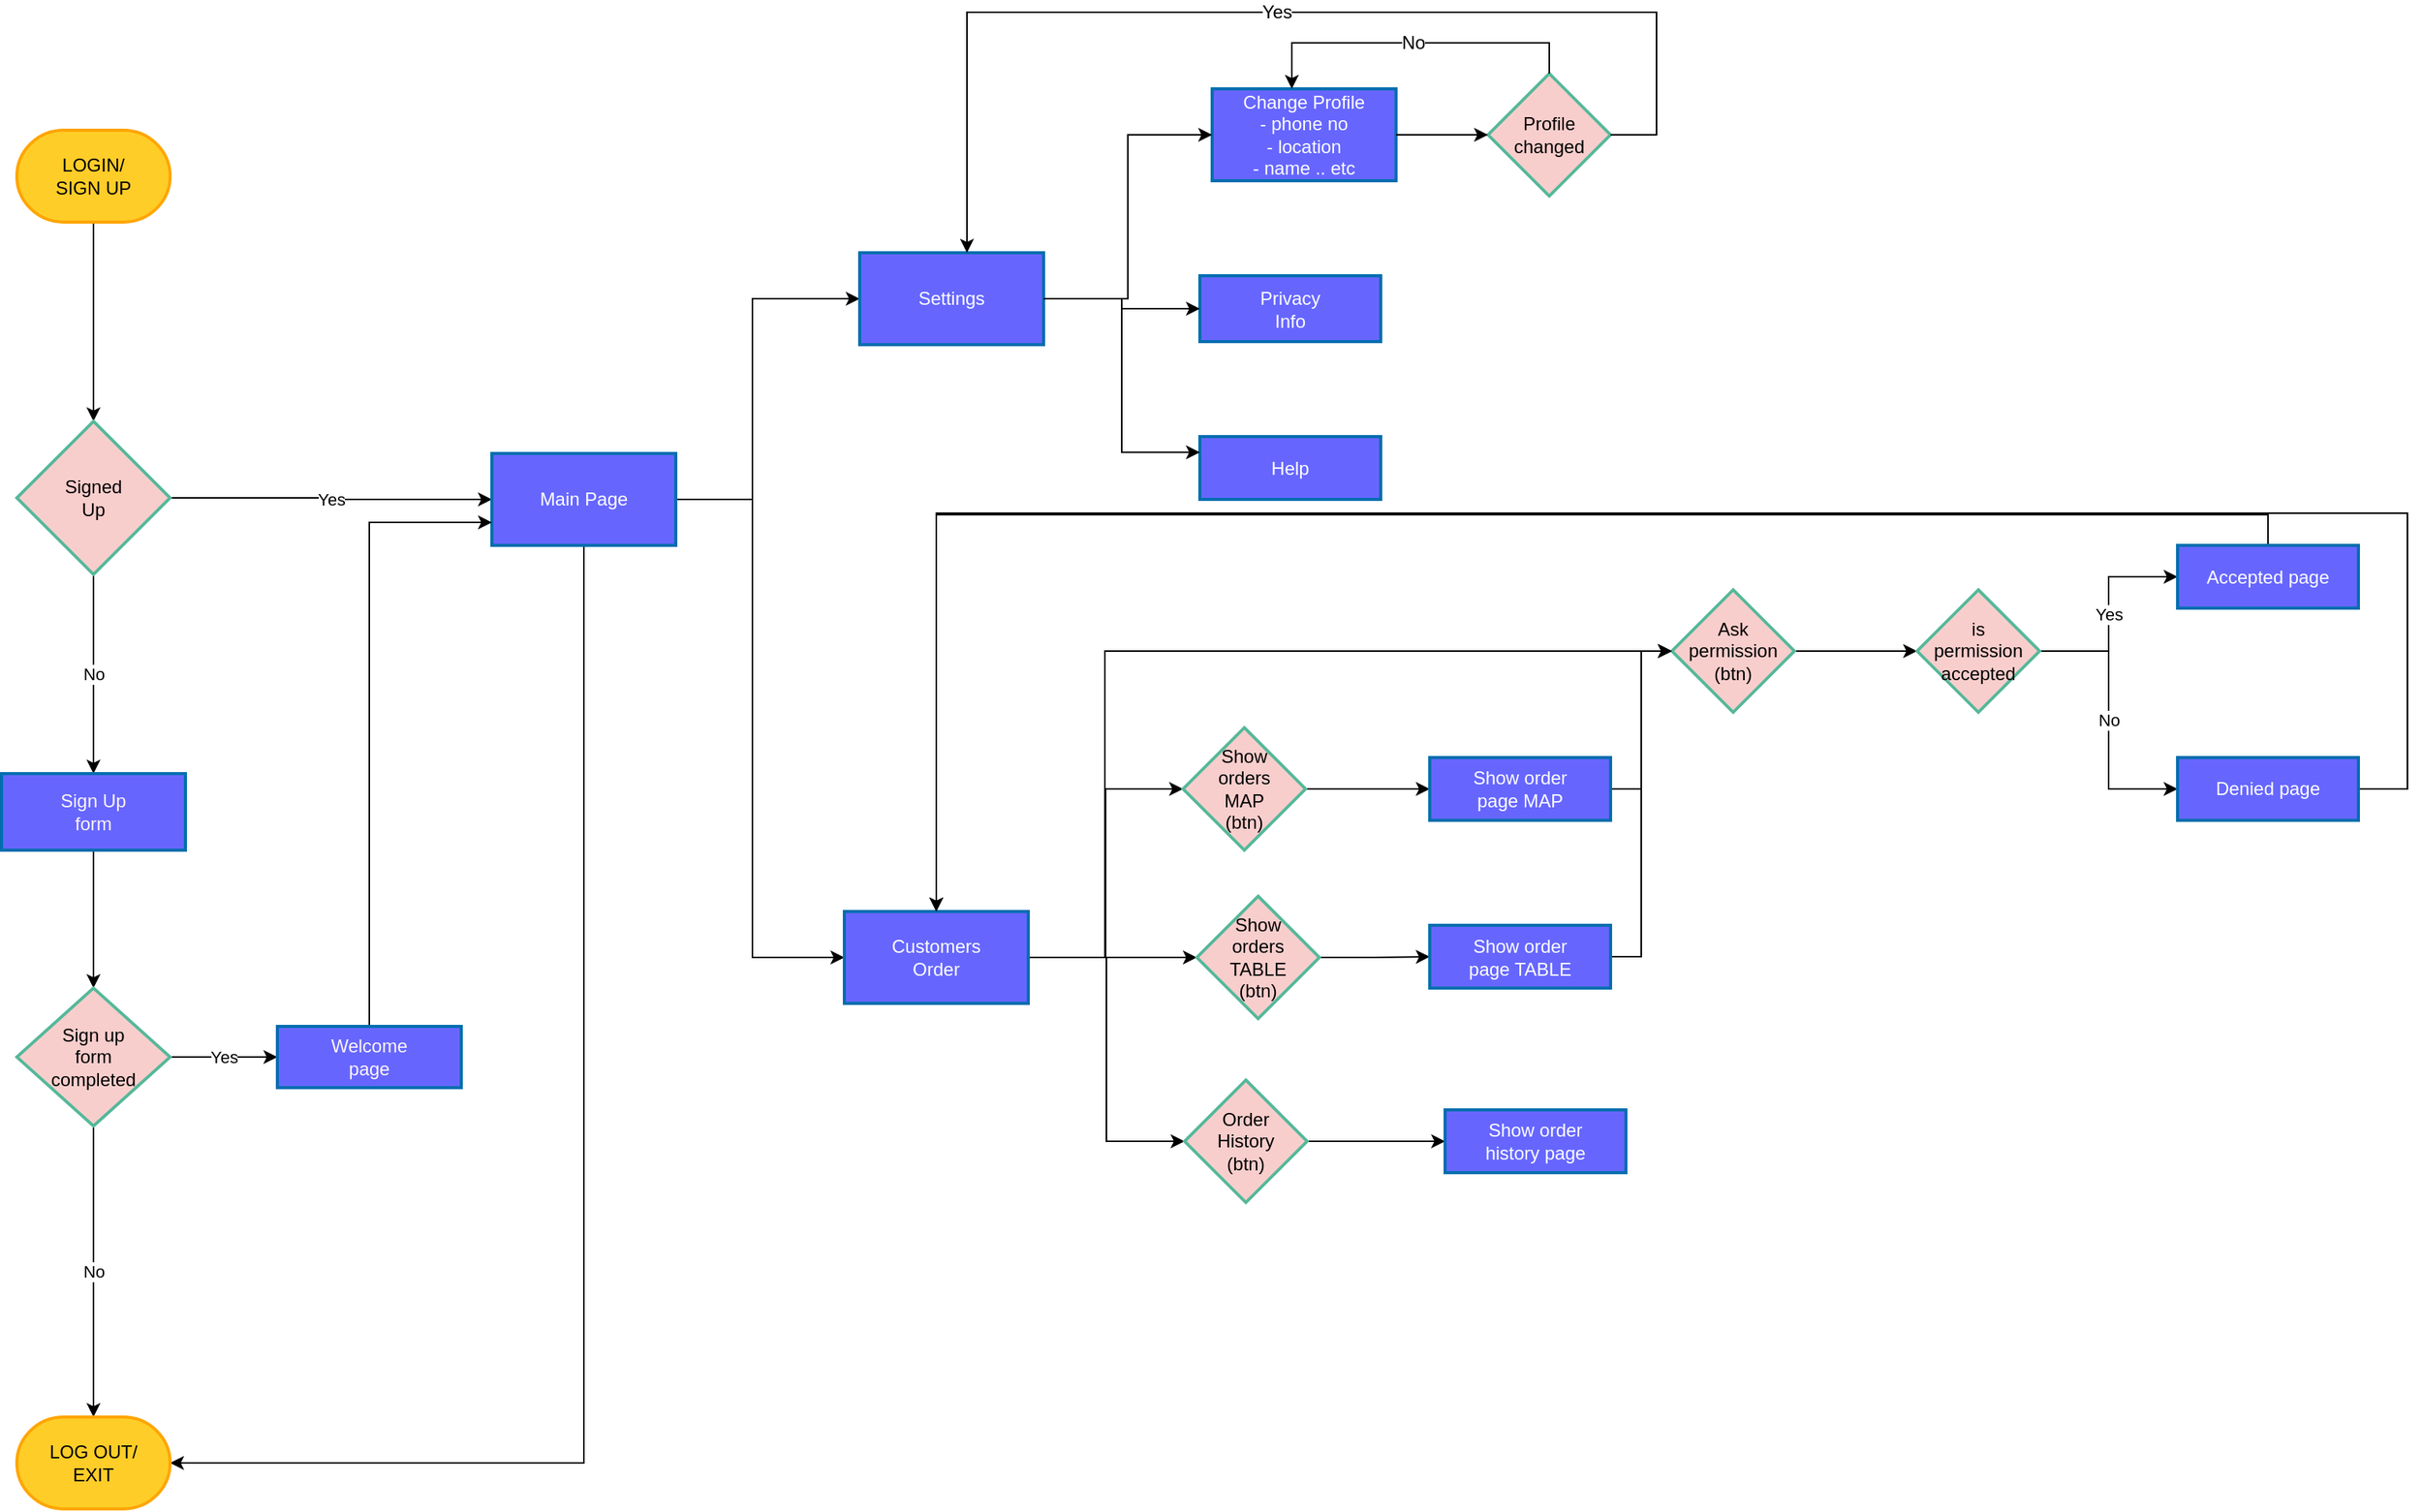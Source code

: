 <mxfile version="16.1.2" type="device"><diagram id="h_isHkhieOvEbWGh_HjZ" name="Page-1"><mxGraphModel dx="868" dy="1592" grid="1" gridSize="10" guides="1" tooltips="1" connect="1" arrows="1" fold="1" page="1" pageScale="1" pageWidth="850" pageHeight="1100" math="0" shadow="0"><root><mxCell id="0"/><mxCell id="1" parent="0"/><mxCell id="zOA8c7KyDi4-D-5k5PBm-6" style="edgeStyle=orthogonalEdgeStyle;rounded=0;orthogonalLoop=1;jettySize=auto;html=1;exitX=0.5;exitY=1;exitDx=0;exitDy=0;exitPerimeter=0;" parent="1" source="zOA8c7KyDi4-D-5k5PBm-1" target="zOA8c7KyDi4-D-5k5PBm-2" edge="1"><mxGeometry relative="1" as="geometry"/></mxCell><mxCell id="zOA8c7KyDi4-D-5k5PBm-1" value="LOGIN/&lt;br&gt;SIGN UP" style="strokeWidth=2;html=1;shape=mxgraph.flowchart.terminator;whiteSpace=wrap;fillColor=#FFCD28;strokeColor=#FFA500;" parent="1" vertex="1"><mxGeometry x="250" y="50" width="100" height="60" as="geometry"/></mxCell><mxCell id="zOA8c7KyDi4-D-5k5PBm-8" value="No" style="edgeStyle=orthogonalEdgeStyle;rounded=0;orthogonalLoop=1;jettySize=auto;html=1;" parent="1" source="zOA8c7KyDi4-D-5k5PBm-2" target="zOA8c7KyDi4-D-5k5PBm-7" edge="1"><mxGeometry relative="1" as="geometry"/></mxCell><mxCell id="zOA8c7KyDi4-D-5k5PBm-14" value="Yes" style="edgeStyle=orthogonalEdgeStyle;rounded=0;orthogonalLoop=1;jettySize=auto;html=1;exitX=1;exitY=0.5;exitDx=0;exitDy=0;exitPerimeter=0;entryX=0;entryY=0.5;entryDx=0;entryDy=0;fontColor=#000000;" parent="1" source="zOA8c7KyDi4-D-5k5PBm-2" target="zOA8c7KyDi4-D-5k5PBm-3" edge="1"><mxGeometry relative="1" as="geometry"/></mxCell><mxCell id="zOA8c7KyDi4-D-5k5PBm-2" value="Signed&lt;br&gt;Up" style="strokeWidth=2;html=1;shape=mxgraph.flowchart.decision;whiteSpace=wrap;fillColor=#F8CECC;strokeColor=#55B89A;fontColor=#000000;" parent="1" vertex="1"><mxGeometry x="250" y="240" width="100" height="100" as="geometry"/></mxCell><mxCell id="zOA8c7KyDi4-D-5k5PBm-20" style="edgeStyle=orthogonalEdgeStyle;rounded=0;orthogonalLoop=1;jettySize=auto;html=1;exitX=0.5;exitY=1;exitDx=0;exitDy=0;entryX=1;entryY=0.5;entryDx=0;entryDy=0;entryPerimeter=0;fontColor=#FFFFFF;" parent="1" source="zOA8c7KyDi4-D-5k5PBm-3" target="zOA8c7KyDi4-D-5k5PBm-12" edge="1"><mxGeometry relative="1" as="geometry"/></mxCell><mxCell id="zOA8c7KyDi4-D-5k5PBm-23" value="" style="edgeStyle=orthogonalEdgeStyle;rounded=0;orthogonalLoop=1;jettySize=auto;html=1;fontColor=#FFFFFF;entryX=0;entryY=0.5;entryDx=0;entryDy=0;" parent="1" source="zOA8c7KyDi4-D-5k5PBm-3" target="zOA8c7KyDi4-D-5k5PBm-28" edge="1"><mxGeometry relative="1" as="geometry"><mxPoint x="760" y="160" as="targetPoint"/><Array as="points"><mxPoint x="730" y="291"/><mxPoint x="730" y="160"/><mxPoint x="780" y="160"/></Array></mxGeometry></mxCell><mxCell id="3rfNMw4Ua5pcnhO9YTjQ-29" style="edgeStyle=orthogonalEdgeStyle;rounded=0;orthogonalLoop=1;jettySize=auto;html=1;exitX=1;exitY=0.5;exitDx=0;exitDy=0;entryX=0;entryY=0.5;entryDx=0;entryDy=0;" edge="1" parent="1" source="zOA8c7KyDi4-D-5k5PBm-3" target="zOA8c7KyDi4-D-5k5PBm-39"><mxGeometry relative="1" as="geometry"><Array as="points"><mxPoint x="730" y="291"/><mxPoint x="730" y="590"/></Array></mxGeometry></mxCell><mxCell id="zOA8c7KyDi4-D-5k5PBm-3" value="&lt;font color=&quot;#ffffff&quot;&gt;Main Page&lt;/font&gt;" style="whiteSpace=wrap;html=1;fillColor=#6666FF;strokeColor=#006EAF;strokeWidth=2;" parent="1" vertex="1"><mxGeometry x="560" y="261" width="120" height="60" as="geometry"/></mxCell><mxCell id="zOA8c7KyDi4-D-5k5PBm-11" value="" style="edgeStyle=orthogonalEdgeStyle;rounded=0;orthogonalLoop=1;jettySize=auto;html=1;fontColor=#FFF5F6;" parent="1" source="zOA8c7KyDi4-D-5k5PBm-7" target="zOA8c7KyDi4-D-5k5PBm-10" edge="1"><mxGeometry relative="1" as="geometry"/></mxCell><mxCell id="zOA8c7KyDi4-D-5k5PBm-7" value="&lt;font color=&quot;#fff5f6&quot;&gt;Sign Up&lt;br&gt;form&lt;/font&gt;" style="whiteSpace=wrap;html=1;fillColor=#6666FF;strokeColor=#006EAF;strokeWidth=2;fontColor=#FFFFF;" parent="1" vertex="1"><mxGeometry x="240" y="470" width="120" height="50" as="geometry"/></mxCell><mxCell id="zOA8c7KyDi4-D-5k5PBm-13" value="No" style="edgeStyle=orthogonalEdgeStyle;rounded=0;orthogonalLoop=1;jettySize=auto;html=1;exitX=0.5;exitY=1;exitDx=0;exitDy=0;fontColor=#000000;" parent="1" source="zOA8c7KyDi4-D-5k5PBm-10" target="zOA8c7KyDi4-D-5k5PBm-12" edge="1"><mxGeometry relative="1" as="geometry"/></mxCell><mxCell id="zOA8c7KyDi4-D-5k5PBm-18" value="Yes" style="edgeStyle=orthogonalEdgeStyle;rounded=0;orthogonalLoop=1;jettySize=auto;html=1;exitX=1;exitY=0.5;exitDx=0;exitDy=0;fontColor=#000000;" parent="1" source="zOA8c7KyDi4-D-5k5PBm-10" target="zOA8c7KyDi4-D-5k5PBm-17" edge="1"><mxGeometry relative="1" as="geometry"/></mxCell><mxCell id="zOA8c7KyDi4-D-5k5PBm-10" value="Sign up&lt;br&gt;form &lt;br&gt;completed" style="rhombus;whiteSpace=wrap;html=1;fillColor=#F8CECC;strokeColor=#55B89A;fontColor=#000000;strokeWidth=2;" parent="1" vertex="1"><mxGeometry x="250" y="610" width="100" height="90" as="geometry"/></mxCell><mxCell id="zOA8c7KyDi4-D-5k5PBm-12" value="LOG OUT/&lt;br&gt;EXIT" style="strokeWidth=2;html=1;shape=mxgraph.flowchart.terminator;whiteSpace=wrap;fillColor=#FFCD28;strokeColor=#FFA500;" parent="1" vertex="1"><mxGeometry x="250" y="890" width="100" height="60" as="geometry"/></mxCell><mxCell id="zOA8c7KyDi4-D-5k5PBm-19" style="edgeStyle=orthogonalEdgeStyle;rounded=0;orthogonalLoop=1;jettySize=auto;html=1;exitX=0.5;exitY=0;exitDx=0;exitDy=0;entryX=0;entryY=0.75;entryDx=0;entryDy=0;fontColor=#000000;" parent="1" source="zOA8c7KyDi4-D-5k5PBm-17" target="zOA8c7KyDi4-D-5k5PBm-3" edge="1"><mxGeometry relative="1" as="geometry"/></mxCell><mxCell id="zOA8c7KyDi4-D-5k5PBm-17" value="&lt;font color=&quot;#fff5f6&quot;&gt;Welcome&lt;br&gt;page&lt;br&gt;&lt;/font&gt;" style="whiteSpace=wrap;html=1;fillColor=#6666FF;strokeColor=#006EAF;strokeWidth=2;fontColor=#FFFFF;" parent="1" vertex="1"><mxGeometry x="420" y="635" width="120" height="40" as="geometry"/></mxCell><mxCell id="zOA8c7KyDi4-D-5k5PBm-27" value="" style="group" parent="1" vertex="1" connectable="0"><mxGeometry x="800" y="-27" width="520" height="318" as="geometry"/></mxCell><mxCell id="zOA8c7KyDi4-D-5k5PBm-28" value="Settings" style="whiteSpace=wrap;html=1;fillColor=#6666FF;strokeColor=#006EAF;fontColor=#ffffff;strokeWidth=2;" parent="zOA8c7KyDi4-D-5k5PBm-27" vertex="1"><mxGeometry y="157" width="120" height="60" as="geometry"/></mxCell><mxCell id="zOA8c7KyDi4-D-5k5PBm-29" value="Change Profile&lt;br&gt;- phone no&lt;br&gt;- location&lt;br&gt;- name .. etc" style="whiteSpace=wrap;html=1;fillColor=#6666FF;strokeColor=#006EAF;fontColor=#ffffff;strokeWidth=2;" parent="zOA8c7KyDi4-D-5k5PBm-27" vertex="1"><mxGeometry x="230" y="50" width="120" height="60" as="geometry"/></mxCell><mxCell id="zOA8c7KyDi4-D-5k5PBm-30" style="edgeStyle=elbowEdgeStyle;rounded=0;orthogonalLoop=1;jettySize=auto;html=1;exitX=1;exitY=0.5;exitDx=0;exitDy=0;fontFamily=Helvetica;fontSize=12;fontColor=default;strokeColor=default;" parent="zOA8c7KyDi4-D-5k5PBm-27" source="zOA8c7KyDi4-D-5k5PBm-28" target="zOA8c7KyDi4-D-5k5PBm-29" edge="1"><mxGeometry relative="1" as="geometry"/></mxCell><mxCell id="zOA8c7KyDi4-D-5k5PBm-31" value="Profile&lt;br&gt;changed" style="rhombus;whiteSpace=wrap;html=1;fillColor=#f8cecc;strokeColor=#55B89A;fontColor=default;strokeWidth=2;" parent="zOA8c7KyDi4-D-5k5PBm-27" vertex="1"><mxGeometry x="410" y="40" width="80" height="80" as="geometry"/></mxCell><mxCell id="zOA8c7KyDi4-D-5k5PBm-32" value="" style="edgeStyle=orthogonalEdgeStyle;rounded=0;orthogonalLoop=1;jettySize=auto;html=1;fontFamily=Helvetica;fontSize=12;fontColor=default;" parent="zOA8c7KyDi4-D-5k5PBm-27" source="zOA8c7KyDi4-D-5k5PBm-29" target="zOA8c7KyDi4-D-5k5PBm-31" edge="1"><mxGeometry relative="1" as="geometry"/></mxCell><mxCell id="zOA8c7KyDi4-D-5k5PBm-33" value="No" style="edgeStyle=orthogonalEdgeStyle;rounded=0;orthogonalLoop=1;jettySize=auto;html=1;fontFamily=Helvetica;fontSize=12;fontColor=default;" parent="zOA8c7KyDi4-D-5k5PBm-27" source="zOA8c7KyDi4-D-5k5PBm-31" target="zOA8c7KyDi4-D-5k5PBm-29" edge="1"><mxGeometry relative="1" as="geometry"><mxPoint x="320" y="90" as="sourcePoint"/><mxPoint x="420" y="90" as="targetPoint"/><Array as="points"><mxPoint x="450" y="20"/><mxPoint x="282" y="20"/></Array></mxGeometry></mxCell><mxCell id="zOA8c7KyDi4-D-5k5PBm-34" value="Yes" style="edgeStyle=orthogonalEdgeStyle;rounded=0;orthogonalLoop=1;jettySize=auto;html=1;fontFamily=Helvetica;fontSize=12;fontColor=default;" parent="zOA8c7KyDi4-D-5k5PBm-27" source="zOA8c7KyDi4-D-5k5PBm-31" target="zOA8c7KyDi4-D-5k5PBm-28" edge="1"><mxGeometry relative="1" as="geometry"><mxPoint x="460" y="50" as="sourcePoint"/><mxPoint x="260" y="60" as="targetPoint"/><Array as="points"><mxPoint x="520" y="80"/><mxPoint x="520"/><mxPoint x="70"/></Array></mxGeometry></mxCell><mxCell id="zOA8c7KyDi4-D-5k5PBm-35" value="Privacy&lt;br&gt;Info" style="whiteSpace=wrap;html=1;fillColor=#6666FF;strokeColor=#006EAF;fontColor=#ffffff;strokeWidth=2;" parent="zOA8c7KyDi4-D-5k5PBm-27" vertex="1"><mxGeometry x="222" y="172" width="118" height="43" as="geometry"/></mxCell><mxCell id="zOA8c7KyDi4-D-5k5PBm-36" style="edgeStyle=elbowEdgeStyle;rounded=0;orthogonalLoop=1;jettySize=auto;html=1;exitX=1;exitY=0.5;exitDx=0;exitDy=0;entryX=0;entryY=0.5;entryDx=0;entryDy=0;fontFamily=Helvetica;fontSize=12;fontColor=default;strokeColor=default;" parent="zOA8c7KyDi4-D-5k5PBm-27" source="zOA8c7KyDi4-D-5k5PBm-28" target="zOA8c7KyDi4-D-5k5PBm-35" edge="1"><mxGeometry relative="1" as="geometry"/></mxCell><mxCell id="zOA8c7KyDi4-D-5k5PBm-37" value="Help" style="whiteSpace=wrap;html=1;fillColor=#6666FF;strokeColor=#006EAF;fontColor=#ffffff;strokeWidth=2;" parent="zOA8c7KyDi4-D-5k5PBm-27" vertex="1"><mxGeometry x="222" y="277" width="118" height="41" as="geometry"/></mxCell><mxCell id="zOA8c7KyDi4-D-5k5PBm-38" style="edgeStyle=elbowEdgeStyle;rounded=0;orthogonalLoop=1;jettySize=auto;html=1;exitX=1;exitY=0.5;exitDx=0;exitDy=0;entryX=0;entryY=0.25;entryDx=0;entryDy=0;fontFamily=Helvetica;fontSize=12;fontColor=default;strokeColor=default;" parent="zOA8c7KyDi4-D-5k5PBm-27" source="zOA8c7KyDi4-D-5k5PBm-28" target="zOA8c7KyDi4-D-5k5PBm-37" edge="1"><mxGeometry relative="1" as="geometry"/></mxCell><mxCell id="3rfNMw4Ua5pcnhO9YTjQ-4" style="edgeStyle=orthogonalEdgeStyle;rounded=0;orthogonalLoop=1;jettySize=auto;html=1;exitX=1;exitY=0.5;exitDx=0;exitDy=0;entryX=0;entryY=0.5;entryDx=0;entryDy=0;" edge="1" parent="1" source="zOA8c7KyDi4-D-5k5PBm-39" target="3rfNMw4Ua5pcnhO9YTjQ-2"><mxGeometry relative="1" as="geometry"/></mxCell><mxCell id="3rfNMw4Ua5pcnhO9YTjQ-5" style="edgeStyle=orthogonalEdgeStyle;rounded=0;orthogonalLoop=1;jettySize=auto;html=1;exitX=1;exitY=0.5;exitDx=0;exitDy=0;entryX=0;entryY=0.5;entryDx=0;entryDy=0;" edge="1" parent="1" source="zOA8c7KyDi4-D-5k5PBm-39" target="3rfNMw4Ua5pcnhO9YTjQ-1"><mxGeometry relative="1" as="geometry"/></mxCell><mxCell id="3rfNMw4Ua5pcnhO9YTjQ-6" style="edgeStyle=orthogonalEdgeStyle;rounded=0;orthogonalLoop=1;jettySize=auto;html=1;exitX=1;exitY=0.5;exitDx=0;exitDy=0;entryX=0;entryY=0.5;entryDx=0;entryDy=0;" edge="1" parent="1" source="zOA8c7KyDi4-D-5k5PBm-39" target="zOA8c7KyDi4-D-5k5PBm-40"><mxGeometry relative="1" as="geometry"><Array as="points"><mxPoint x="960" y="590"/><mxPoint x="960" y="390"/></Array></mxGeometry></mxCell><mxCell id="3rfNMw4Ua5pcnhO9YTjQ-9" style="edgeStyle=orthogonalEdgeStyle;rounded=0;orthogonalLoop=1;jettySize=auto;html=1;exitX=1;exitY=0.5;exitDx=0;exitDy=0;entryX=0;entryY=0.5;entryDx=0;entryDy=0;" edge="1" parent="1" source="zOA8c7KyDi4-D-5k5PBm-39" target="3rfNMw4Ua5pcnhO9YTjQ-3"><mxGeometry relative="1" as="geometry"/></mxCell><mxCell id="zOA8c7KyDi4-D-5k5PBm-39" value="Customers&lt;br&gt;Order" style="whiteSpace=wrap;html=1;fillColor=#6666FF;strokeColor=#006EAF;fontColor=#ffffff;strokeWidth=2;" parent="1" vertex="1"><mxGeometry x="790" y="560" width="120" height="60" as="geometry"/></mxCell><mxCell id="3rfNMw4Ua5pcnhO9YTjQ-21" value="" style="edgeStyle=orthogonalEdgeStyle;rounded=0;orthogonalLoop=1;jettySize=auto;html=1;" edge="1" parent="1" source="zOA8c7KyDi4-D-5k5PBm-40" target="3rfNMw4Ua5pcnhO9YTjQ-20"><mxGeometry relative="1" as="geometry"/></mxCell><mxCell id="zOA8c7KyDi4-D-5k5PBm-40" value="Ask permission&lt;br&gt;(btn)" style="rhombus;whiteSpace=wrap;html=1;fillColor=#f8cecc;strokeColor=#55B89A;fontColor=default;strokeWidth=2;" parent="1" vertex="1"><mxGeometry x="1330" y="350" width="80" height="80" as="geometry"/></mxCell><mxCell id="3rfNMw4Ua5pcnhO9YTjQ-13" style="edgeStyle=orthogonalEdgeStyle;rounded=0;orthogonalLoop=1;jettySize=auto;html=1;exitX=1;exitY=0.5;exitDx=0;exitDy=0;" edge="1" parent="1" source="3rfNMw4Ua5pcnhO9YTjQ-1" target="3rfNMw4Ua5pcnhO9YTjQ-10"><mxGeometry relative="1" as="geometry"/></mxCell><mxCell id="3rfNMw4Ua5pcnhO9YTjQ-1" value="Show &lt;br&gt;orders&lt;br&gt;MAP&lt;br&gt;(btn)" style="rhombus;whiteSpace=wrap;html=1;fillColor=#f8cecc;strokeColor=#55B89A;fontColor=default;strokeWidth=2;" vertex="1" parent="1"><mxGeometry x="1011" y="440" width="80" height="80" as="geometry"/></mxCell><mxCell id="3rfNMw4Ua5pcnhO9YTjQ-12" style="edgeStyle=orthogonalEdgeStyle;rounded=0;orthogonalLoop=1;jettySize=auto;html=1;exitX=1;exitY=0.5;exitDx=0;exitDy=0;entryX=0;entryY=0.5;entryDx=0;entryDy=0;" edge="1" parent="1" source="3rfNMw4Ua5pcnhO9YTjQ-2" target="3rfNMw4Ua5pcnhO9YTjQ-11"><mxGeometry relative="1" as="geometry"/></mxCell><mxCell id="3rfNMw4Ua5pcnhO9YTjQ-2" value="Show &lt;br&gt;orders&lt;br&gt;TABLE&lt;br&gt;(btn)" style="rhombus;whiteSpace=wrap;html=1;fillColor=#f8cecc;strokeColor=#55B89A;fontColor=default;strokeWidth=2;" vertex="1" parent="1"><mxGeometry x="1020" y="550" width="80" height="80" as="geometry"/></mxCell><mxCell id="3rfNMw4Ua5pcnhO9YTjQ-19" style="edgeStyle=orthogonalEdgeStyle;rounded=0;orthogonalLoop=1;jettySize=auto;html=1;exitX=1;exitY=0.5;exitDx=0;exitDy=0;entryX=0;entryY=0.5;entryDx=0;entryDy=0;" edge="1" parent="1" source="3rfNMw4Ua5pcnhO9YTjQ-3" target="3rfNMw4Ua5pcnhO9YTjQ-18"><mxGeometry relative="1" as="geometry"/></mxCell><mxCell id="3rfNMw4Ua5pcnhO9YTjQ-3" value="Order &lt;br&gt;History&lt;br&gt;(btn)" style="rhombus;whiteSpace=wrap;html=1;fillColor=#f8cecc;strokeColor=#55B89A;fontColor=default;strokeWidth=2;" vertex="1" parent="1"><mxGeometry x="1012" y="670" width="80" height="80" as="geometry"/></mxCell><mxCell id="3rfNMw4Ua5pcnhO9YTjQ-14" style="edgeStyle=orthogonalEdgeStyle;rounded=0;orthogonalLoop=1;jettySize=auto;html=1;exitX=1;exitY=0.5;exitDx=0;exitDy=0;entryX=0;entryY=0.5;entryDx=0;entryDy=0;" edge="1" parent="1" source="3rfNMw4Ua5pcnhO9YTjQ-10" target="zOA8c7KyDi4-D-5k5PBm-40"><mxGeometry relative="1" as="geometry"/></mxCell><mxCell id="3rfNMw4Ua5pcnhO9YTjQ-10" value="Show order&lt;br&gt;page MAP" style="whiteSpace=wrap;html=1;fillColor=#6666FF;strokeColor=#006EAF;fontColor=#ffffff;strokeWidth=2;" vertex="1" parent="1"><mxGeometry x="1172" y="459.5" width="118" height="41" as="geometry"/></mxCell><mxCell id="3rfNMw4Ua5pcnhO9YTjQ-16" style="edgeStyle=orthogonalEdgeStyle;rounded=0;orthogonalLoop=1;jettySize=auto;html=1;exitX=1;exitY=0.5;exitDx=0;exitDy=0;entryX=0;entryY=0.5;entryDx=0;entryDy=0;" edge="1" parent="1" source="3rfNMw4Ua5pcnhO9YTjQ-11" target="zOA8c7KyDi4-D-5k5PBm-40"><mxGeometry relative="1" as="geometry"><mxPoint x="1310" y="390" as="targetPoint"/></mxGeometry></mxCell><mxCell id="3rfNMw4Ua5pcnhO9YTjQ-11" value="Show order&lt;br&gt;page TABLE" style="whiteSpace=wrap;html=1;fillColor=#6666FF;strokeColor=#006EAF;fontColor=#ffffff;strokeWidth=2;" vertex="1" parent="1"><mxGeometry x="1172" y="569" width="118" height="41" as="geometry"/></mxCell><mxCell id="3rfNMw4Ua5pcnhO9YTjQ-18" value="Show order&lt;br&gt;history page" style="whiteSpace=wrap;html=1;fillColor=#6666FF;strokeColor=#006EAF;fontColor=#ffffff;strokeWidth=2;" vertex="1" parent="1"><mxGeometry x="1182" y="689.5" width="118" height="41" as="geometry"/></mxCell><mxCell id="3rfNMw4Ua5pcnhO9YTjQ-24" value="Yes" style="edgeStyle=orthogonalEdgeStyle;rounded=0;orthogonalLoop=1;jettySize=auto;html=1;exitX=1;exitY=0.5;exitDx=0;exitDy=0;entryX=0;entryY=0.5;entryDx=0;entryDy=0;" edge="1" parent="1" source="3rfNMw4Ua5pcnhO9YTjQ-20" target="3rfNMw4Ua5pcnhO9YTjQ-22"><mxGeometry relative="1" as="geometry"/></mxCell><mxCell id="3rfNMw4Ua5pcnhO9YTjQ-25" value="No" style="edgeStyle=orthogonalEdgeStyle;rounded=0;orthogonalLoop=1;jettySize=auto;html=1;exitX=1;exitY=0.5;exitDx=0;exitDy=0;entryX=0;entryY=0.5;entryDx=0;entryDy=0;" edge="1" parent="1" source="3rfNMw4Ua5pcnhO9YTjQ-20" target="3rfNMw4Ua5pcnhO9YTjQ-23"><mxGeometry relative="1" as="geometry"/></mxCell><mxCell id="3rfNMw4Ua5pcnhO9YTjQ-20" value="is&lt;br&gt;permission&lt;br&gt;accepted" style="rhombus;whiteSpace=wrap;html=1;fillColor=#f8cecc;strokeColor=#55B89A;fontColor=default;strokeWidth=2;" vertex="1" parent="1"><mxGeometry x="1490" y="350" width="80" height="80" as="geometry"/></mxCell><mxCell id="3rfNMw4Ua5pcnhO9YTjQ-26" style="edgeStyle=orthogonalEdgeStyle;rounded=0;orthogonalLoop=1;jettySize=auto;html=1;exitX=0.5;exitY=0;exitDx=0;exitDy=0;entryX=0.5;entryY=0;entryDx=0;entryDy=0;" edge="1" parent="1" source="3rfNMw4Ua5pcnhO9YTjQ-22" target="zOA8c7KyDi4-D-5k5PBm-39"><mxGeometry relative="1" as="geometry"/></mxCell><mxCell id="3rfNMw4Ua5pcnhO9YTjQ-22" value="Accepted page" style="whiteSpace=wrap;html=1;fillColor=#6666FF;strokeColor=#006EAF;fontColor=#ffffff;strokeWidth=2;" vertex="1" parent="1"><mxGeometry x="1660" y="321" width="118" height="41" as="geometry"/></mxCell><mxCell id="3rfNMw4Ua5pcnhO9YTjQ-27" style="edgeStyle=orthogonalEdgeStyle;rounded=0;orthogonalLoop=1;jettySize=auto;html=1;exitX=0.5;exitY=0;exitDx=0;exitDy=0;entryX=0.5;entryY=0;entryDx=0;entryDy=0;" edge="1" parent="1" source="3rfNMw4Ua5pcnhO9YTjQ-23" target="zOA8c7KyDi4-D-5k5PBm-39"><mxGeometry relative="1" as="geometry"><Array as="points"><mxPoint x="1719" y="480"/><mxPoint x="1810" y="480"/><mxPoint x="1810" y="300"/><mxPoint x="850" y="300"/></Array></mxGeometry></mxCell><mxCell id="3rfNMw4Ua5pcnhO9YTjQ-23" value="Denied page" style="whiteSpace=wrap;html=1;fillColor=#6666FF;strokeColor=#006EAF;fontColor=#ffffff;strokeWidth=2;" vertex="1" parent="1"><mxGeometry x="1660" y="459.5" width="118" height="41" as="geometry"/></mxCell></root></mxGraphModel></diagram></mxfile>